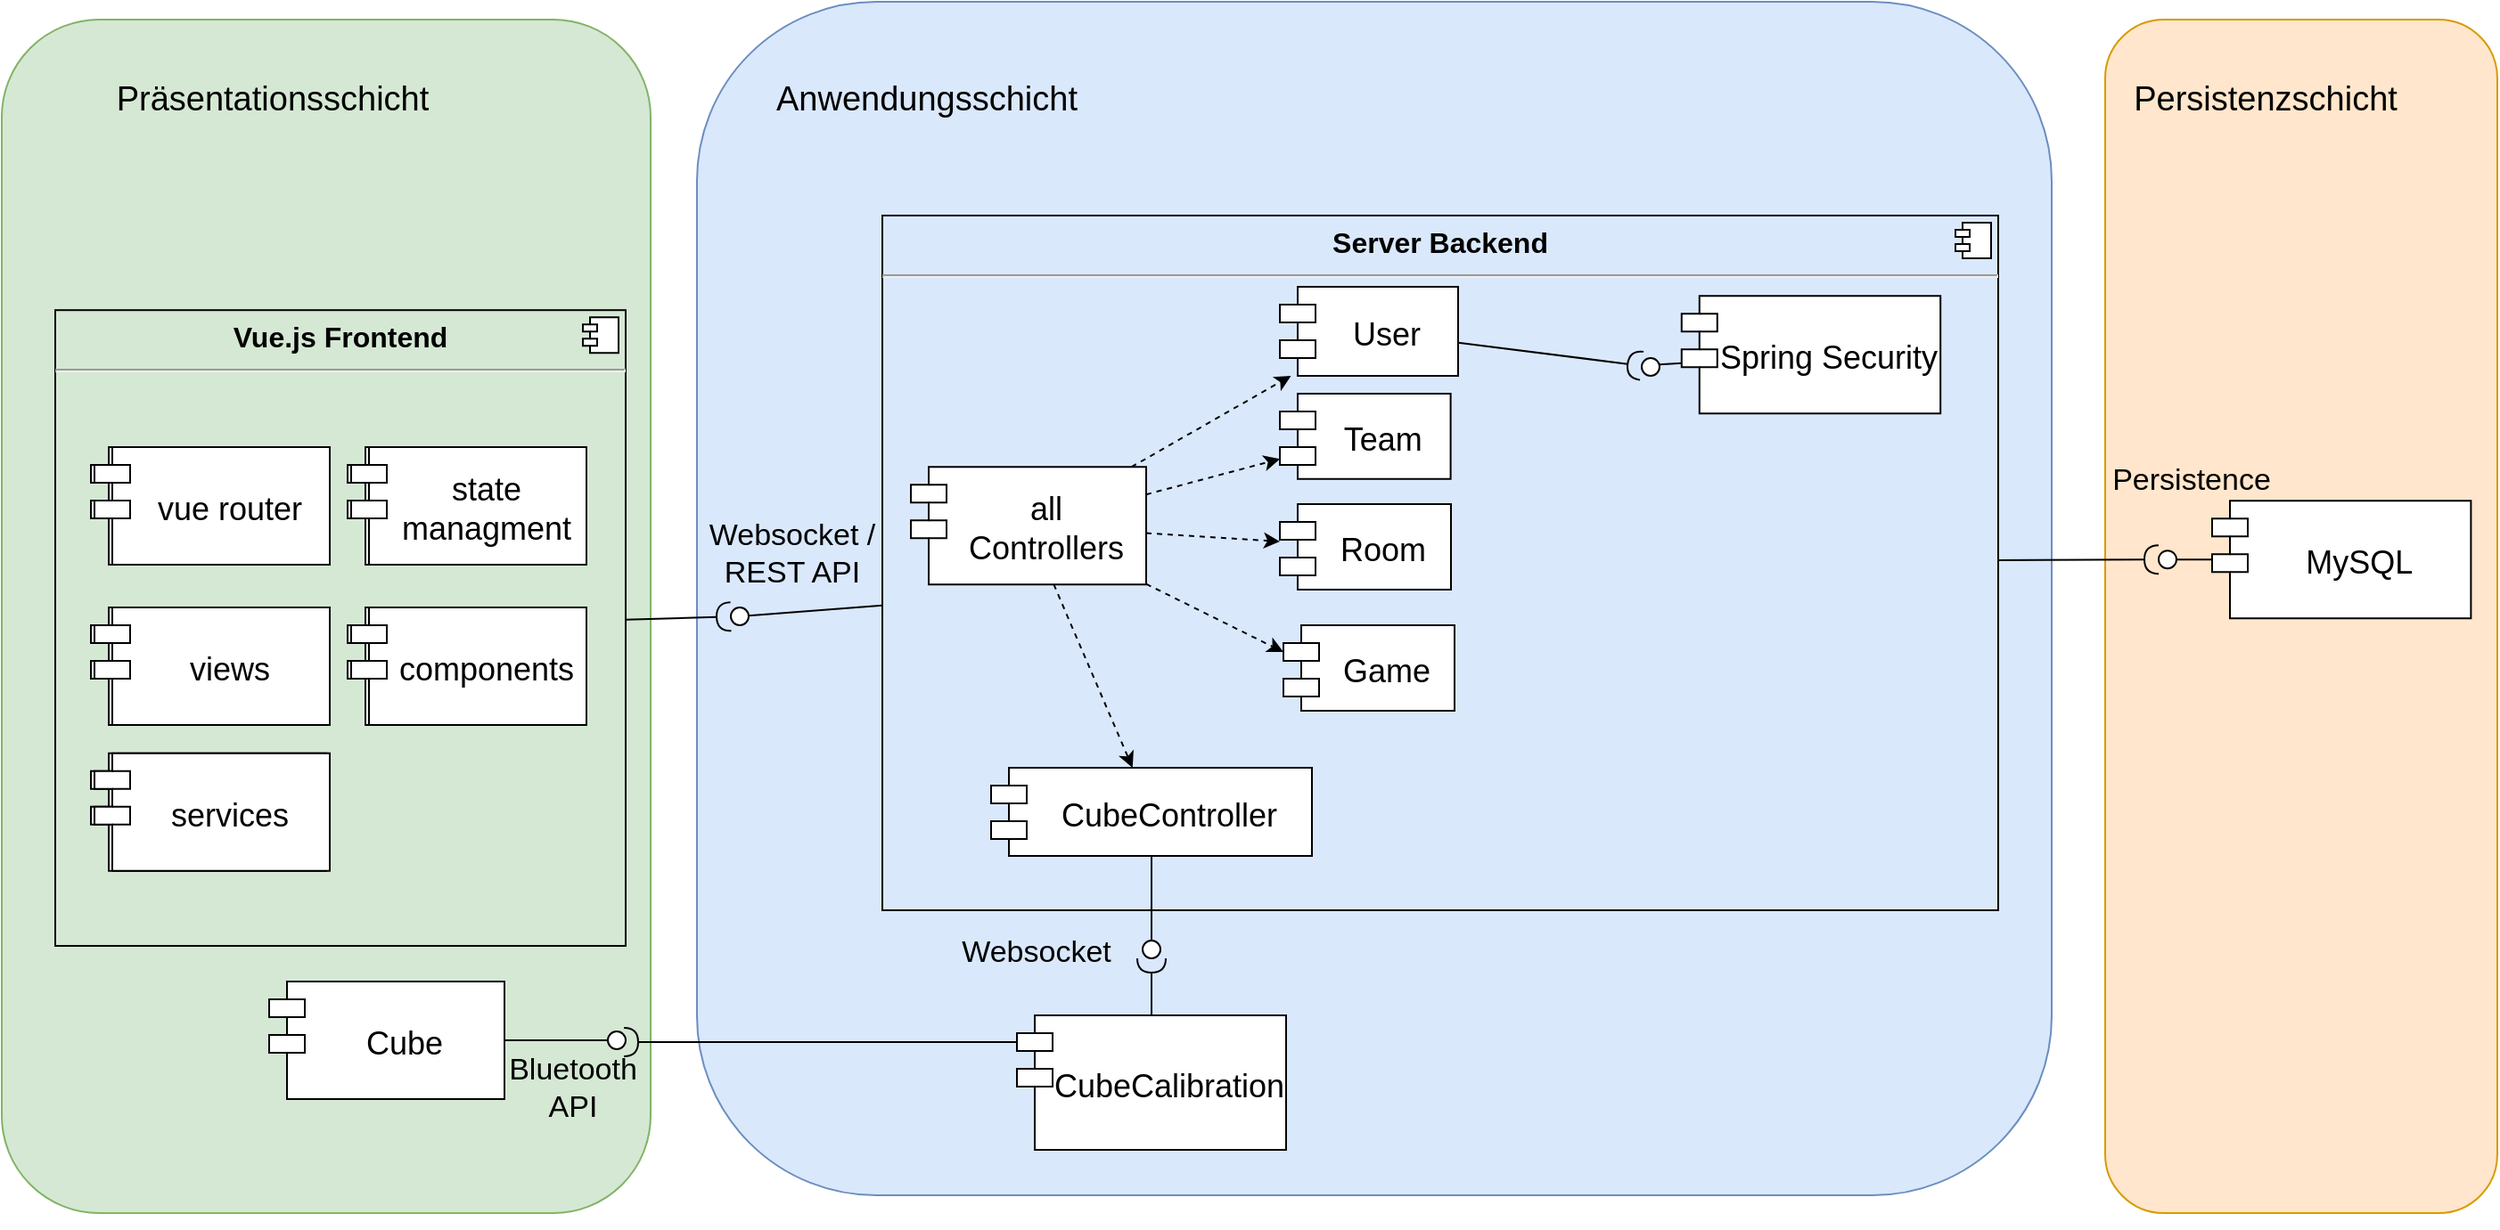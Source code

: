 <mxfile version="14.6.12" type="device"><diagram id="C5RBs43oDa-KdzZeNtuy" name="Page-1"><mxGraphModel dx="2031" dy="1007" grid="1" gridSize="10" guides="1" tooltips="1" connect="1" arrows="1" fold="1" page="1" pageScale="1" pageWidth="827" pageHeight="1169" math="0" shadow="0"><root><mxCell id="WIyWlLk6GJQsqaUBKTNV-0"/><mxCell id="WIyWlLk6GJQsqaUBKTNV-1" parent="WIyWlLk6GJQsqaUBKTNV-0"/><mxCell id="0_YlmXQ9C1gwtLpJu3_u-4" value="" style="rounded=1;whiteSpace=wrap;html=1;fillColor=#dae8fc;strokeColor=#6c8ebf;" parent="WIyWlLk6GJQsqaUBKTNV-1" vertex="1"><mxGeometry x="500" y="140" width="760" height="670" as="geometry"/></mxCell><mxCell id="0_YlmXQ9C1gwtLpJu3_u-5" value="" style="rounded=1;whiteSpace=wrap;html=1;fillColor=#ffe6cc;strokeColor=#d79b00;" parent="WIyWlLk6GJQsqaUBKTNV-1" vertex="1"><mxGeometry x="1290" y="150" width="220" height="670" as="geometry"/></mxCell><mxCell id="0_YlmXQ9C1gwtLpJu3_u-3" value="" style="rounded=1;whiteSpace=wrap;html=1;fillColor=#d5e8d4;strokeColor=#82b366;" parent="WIyWlLk6GJQsqaUBKTNV-1" vertex="1"><mxGeometry x="110" y="150" width="364" height="670" as="geometry"/></mxCell><mxCell id="wJvmHSykL-xBjud_CaEO-38" value="&lt;p style=&quot;margin: 6px 0px 0px; text-align: center; font-size: 16px;&quot;&gt;&lt;b style=&quot;font-size: 16px;&quot;&gt;Server Backend&lt;/b&gt;&lt;/p&gt;&lt;hr style=&quot;font-size: 16px;&quot;&gt;&lt;p style=&quot;margin: 0px 0px 0px 8px; font-size: 16px;&quot;&gt;&lt;br style=&quot;font-size: 16px;&quot;&gt;&lt;/p&gt;" style="align=left;overflow=fill;html=1;dropTarget=0;fillColor=none;fontSize=16;" parent="WIyWlLk6GJQsqaUBKTNV-1" vertex="1"><mxGeometry x="604" y="260" width="626" height="390" as="geometry"/></mxCell><mxCell id="wJvmHSykL-xBjud_CaEO-39" value="" style="shape=component;jettyWidth=8;jettyHeight=4;" parent="wJvmHSykL-xBjud_CaEO-38" vertex="1"><mxGeometry x="1" width="20" height="20" relative="1" as="geometry"><mxPoint x="-24" y="4" as="offset"/></mxGeometry></mxCell><mxCell id="wJvmHSykL-xBjud_CaEO-10" value="" style="rounded=0;orthogonalLoop=1;jettySize=auto;html=1;endArrow=none;endFill=0;" parent="WIyWlLk6GJQsqaUBKTNV-1" source="wJvmHSykL-xBjud_CaEO-38" target="wJvmHSykL-xBjud_CaEO-12" edge="1"><mxGeometry relative="1" as="geometry"><mxPoint x="604" y="478.095" as="sourcePoint"/></mxGeometry></mxCell><mxCell id="wJvmHSykL-xBjud_CaEO-14" value="User" style="shape=module;align=left;spacingLeft=20;align=center;verticalAlign=middle;fontSize=18;aspect=fixed;" parent="WIyWlLk6GJQsqaUBKTNV-1" vertex="1"><mxGeometry x="827" y="300" width="100" height="50" as="geometry"/></mxCell><mxCell id="wJvmHSykL-xBjud_CaEO-20" value="MySQL" style="shape=module;align=left;spacingLeft=20;align=center;verticalAlign=middle;fontSize=18;aspect=fixed;" parent="WIyWlLk6GJQsqaUBKTNV-1" vertex="1"><mxGeometry x="1350" y="420.1" width="145.2" height="66" as="geometry"/></mxCell><mxCell id="wJvmHSykL-xBjud_CaEO-25" value="CubeController" style="shape=module;align=left;spacingLeft=20;align=center;verticalAlign=middle;fontSize=18;" parent="WIyWlLk6GJQsqaUBKTNV-1" vertex="1"><mxGeometry x="665" y="570" width="180" height="49.5" as="geometry"/></mxCell><mxCell id="wJvmHSykL-xBjud_CaEO-32" value="Cube" style="shape=module;align=left;spacingLeft=20;align=center;verticalAlign=middle;fontSize=18;aspect=fixed;" parent="WIyWlLk6GJQsqaUBKTNV-1" vertex="1"><mxGeometry x="260" y="690" width="132" height="66" as="geometry"/></mxCell><mxCell id="wJvmHSykL-xBjud_CaEO-33" value="Bluetooth&lt;br style=&quot;font-size: 17px;&quot;&gt;API" style="rounded=0;orthogonalLoop=1;jettySize=auto;html=1;endArrow=none;endFill=0;labelBackgroundColor=none;fontSize=17;" parent="WIyWlLk6GJQsqaUBKTNV-1" source="wJvmHSykL-xBjud_CaEO-32" edge="1" target="wJvmHSykL-xBjud_CaEO-35"><mxGeometry x="0.31" y="-27" relative="1" as="geometry"><mxPoint x="582.998" y="830" as="sourcePoint"/><mxPoint as="offset"/><mxPoint x="450" y="715" as="targetPoint"/></mxGeometry></mxCell><mxCell id="wJvmHSykL-xBjud_CaEO-34" value="" style="rounded=0;orthogonalLoop=1;jettySize=auto;html=1;endArrow=halfCircle;endFill=0;endSize=6;strokeWidth=1;exitX=0;exitY=0;exitDx=0;exitDy=15;exitPerimeter=0;" parent="WIyWlLk6GJQsqaUBKTNV-1" source="_lnbw6BiO0enWW_-75dO-0" edge="1"><mxGeometry relative="1" as="geometry"><mxPoint x="560" y="715" as="sourcePoint"/><mxPoint x="459" y="724" as="targetPoint"/><Array as="points"><mxPoint x="470" y="724"/></Array></mxGeometry></mxCell><mxCell id="wJvmHSykL-xBjud_CaEO-35" value="" style="ellipse;whiteSpace=wrap;html=1;fontFamily=Helvetica;fontSize=12;fontColor=#000000;align=center;strokeColor=#000000;fillColor=#ffffff;points=[];aspect=fixed;resizable=0;" parent="WIyWlLk6GJQsqaUBKTNV-1" vertex="1"><mxGeometry x="450" y="718" width="10" height="10" as="geometry"/></mxCell><mxCell id="wJvmHSykL-xBjud_CaEO-40" value="" style="rounded=0;orthogonalLoop=1;jettySize=auto;html=1;endArrow=none;endFill=0;fontSize=14;exitX=0.5;exitY=1;exitDx=0;exitDy=0;" parent="WIyWlLk6GJQsqaUBKTNV-1" source="wJvmHSykL-xBjud_CaEO-25" target="wJvmHSykL-xBjud_CaEO-42" edge="1"><mxGeometry relative="1" as="geometry"><mxPoint x="390" y="795" as="sourcePoint"/></mxGeometry></mxCell><mxCell id="wJvmHSykL-xBjud_CaEO-44" value="Websocket" style="edgeLabel;html=1;align=center;verticalAlign=middle;resizable=0;points=[];labelBackgroundColor=none;fontSize=17;" parent="wJvmHSykL-xBjud_CaEO-40" vertex="1" connectable="0"><mxGeometry x="0.279" y="1" relative="1" as="geometry"><mxPoint x="-66" y="24" as="offset"/></mxGeometry></mxCell><mxCell id="wJvmHSykL-xBjud_CaEO-42" value="" style="ellipse;whiteSpace=wrap;html=1;fontFamily=Helvetica;fontSize=12;fontColor=#000000;align=center;strokeColor=#000000;fillColor=#ffffff;points=[];aspect=fixed;resizable=0;" parent="WIyWlLk6GJQsqaUBKTNV-1" vertex="1"><mxGeometry x="750" y="667" width="10" height="10" as="geometry"/></mxCell><mxCell id="wJvmHSykL-xBjud_CaEO-43" value="" style="rounded=0;orthogonalLoop=1;jettySize=auto;html=1;endArrow=halfCircle;endFill=0;endSize=6;strokeWidth=1;exitX=0.5;exitY=0;exitDx=0;exitDy=0;" parent="WIyWlLk6GJQsqaUBKTNV-1" source="_lnbw6BiO0enWW_-75dO-0" target="wJvmHSykL-xBjud_CaEO-42" edge="1"><mxGeometry relative="1" as="geometry"><mxPoint x="747.655" y="740.0" as="sourcePoint"/><mxPoint x="970" y="730" as="targetPoint"/></mxGeometry></mxCell><mxCell id="wJvmHSykL-xBjud_CaEO-12" value="" style="ellipse;whiteSpace=wrap;html=1;fontFamily=Helvetica;fontSize=12;fontColor=#000000;align=center;strokeColor=#000000;fillColor=#ffffff;points=[];aspect=fixed;resizable=0;" parent="WIyWlLk6GJQsqaUBKTNV-1" vertex="1"><mxGeometry x="519" y="480" width="10" height="10" as="geometry"/></mxCell><mxCell id="wJvmHSykL-xBjud_CaEO-46" value="Websocket /&lt;br style=&quot;font-size: 17px;&quot;&gt;REST API" style="rounded=0;orthogonalLoop=1;jettySize=auto;html=1;endArrow=halfCircle;endFill=0;endSize=6;strokeWidth=1;labelBackgroundColor=none;fontSize=17;" parent="WIyWlLk6GJQsqaUBKTNV-1" source="wJvmHSykL-xBjud_CaEO-47" target="wJvmHSykL-xBjud_CaEO-12" edge="1"><mxGeometry x="1" y="54" relative="1" as="geometry"><mxPoint x="614" y="309.484" as="sourcePoint"/><mxPoint x="510" y="484" as="targetPoint"/><mxPoint x="36" y="19" as="offset"/></mxGeometry></mxCell><mxCell id="wJvmHSykL-xBjud_CaEO-47" value="&lt;p style=&quot;margin: 6px 0px 0px; text-align: center; font-size: 16px;&quot;&gt;&lt;b style=&quot;font-size: 16px;&quot;&gt;Vue.js Frontend&lt;/b&gt;&lt;/p&gt;&lt;hr style=&quot;font-size: 16px;&quot;&gt;&lt;p style=&quot;margin: 0px 0px 0px 8px; font-size: 16px;&quot;&gt;&lt;br style=&quot;font-size: 16px;&quot;&gt;&lt;/p&gt;" style="align=left;overflow=fill;html=1;dropTarget=0;fillColor=none;fontSize=16;" parent="WIyWlLk6GJQsqaUBKTNV-1" vertex="1"><mxGeometry x="140" y="313.1" width="320" height="356.9" as="geometry"/></mxCell><mxCell id="wJvmHSykL-xBjud_CaEO-48" value="" style="shape=component;jettyWidth=8;jettyHeight=4;" parent="wJvmHSykL-xBjud_CaEO-47" vertex="1"><mxGeometry x="1" width="20" height="20" relative="1" as="geometry"><mxPoint x="-24" y="4" as="offset"/></mxGeometry></mxCell><mxCell id="wJvmHSykL-xBjud_CaEO-49" value="components" style="shape=module;align=left;spacingLeft=20;align=center;verticalAlign=top;fontSize=18;aspect=fixed;" parent="WIyWlLk6GJQsqaUBKTNV-1" vertex="1"><mxGeometry x="304" y="480" width="132" height="66" as="geometry"/></mxCell><mxCell id="wJvmHSykL-xBjud_CaEO-50" value="views" style="shape=module;align=left;spacingLeft=20;align=center;verticalAlign=top;fontSize=18;aspect=fixed;" parent="WIyWlLk6GJQsqaUBKTNV-1" vertex="1"><mxGeometry x="160" y="480" width="132" height="66" as="geometry"/></mxCell><mxCell id="wJvmHSykL-xBjud_CaEO-51" value="state&#10;managment" style="shape=module;align=left;spacingLeft=20;align=center;verticalAlign=top;fontSize=18;aspect=fixed;" parent="WIyWlLk6GJQsqaUBKTNV-1" vertex="1"><mxGeometry x="304" y="390" width="132" height="66" as="geometry"/></mxCell><mxCell id="wJvmHSykL-xBjud_CaEO-52" value="vue router" style="shape=module;align=left;spacingLeft=20;align=center;verticalAlign=top;fontSize=18;aspect=fixed;" parent="WIyWlLk6GJQsqaUBKTNV-1" vertex="1"><mxGeometry x="160" y="390" width="132" height="66" as="geometry"/></mxCell><mxCell id="wJvmHSykL-xBjud_CaEO-53" value="services" style="shape=module;align=left;spacingLeft=20;align=center;verticalAlign=top;fontSize=18;aspect=fixed;" parent="WIyWlLk6GJQsqaUBKTNV-1" vertex="1"><mxGeometry x="160" y="561.9" width="132" height="66" as="geometry"/></mxCell><mxCell id="ic7eH6om4jhrVm0iHdpg-0" value="Spring Security" style="shape=module;align=left;spacingLeft=20;align=center;verticalAlign=middle;fontSize=18;aspect=fixed;" parent="WIyWlLk6GJQsqaUBKTNV-1" vertex="1"><mxGeometry x="1052.4" y="305.1" width="145.2" height="66" as="geometry"/></mxCell><mxCell id="_lnbw6BiO0enWW_-75dO-1" style="rounded=0;orthogonalLoop=1;jettySize=auto;html=1;dashed=1;" edge="1" parent="WIyWlLk6GJQsqaUBKTNV-1" source="ic7eH6om4jhrVm0iHdpg-3" target="wJvmHSykL-xBjud_CaEO-25"><mxGeometry relative="1" as="geometry"/></mxCell><mxCell id="_lnbw6BiO0enWW_-75dO-3" style="edgeStyle=none;rounded=0;orthogonalLoop=1;jettySize=auto;html=1;entryX=0;entryY=0;entryDx=0;entryDy=15;entryPerimeter=0;dashed=1;" edge="1" parent="WIyWlLk6GJQsqaUBKTNV-1" source="ic7eH6om4jhrVm0iHdpg-3" target="_lnbw6BiO0enWW_-75dO-2"><mxGeometry relative="1" as="geometry"/></mxCell><mxCell id="ic7eH6om4jhrVm0iHdpg-3" value="all&#10;Controllers" style="shape=module;align=left;spacingLeft=20;align=center;verticalAlign=middle;fontSize=18;aspect=fixed;" parent="WIyWlLk6GJQsqaUBKTNV-1" vertex="1"><mxGeometry x="620" y="401.1" width="132" height="66" as="geometry"/></mxCell><mxCell id="ic7eH6om4jhrVm0iHdpg-4" value="Team" style="shape=module;align=left;spacingLeft=20;align=center;verticalAlign=middle;fontSize=18;aspect=fixed;" parent="WIyWlLk6GJQsqaUBKTNV-1" vertex="1"><mxGeometry x="827" y="360" width="95.8" height="47.9" as="geometry"/></mxCell><mxCell id="ic7eH6om4jhrVm0iHdpg-5" value="Room" style="shape=module;align=left;spacingLeft=20;align=center;verticalAlign=middle;fontSize=18;aspect=fixed;" parent="WIyWlLk6GJQsqaUBKTNV-1" vertex="1"><mxGeometry x="827" y="422" width="96" height="48" as="geometry"/></mxCell><mxCell id="ic7eH6om4jhrVm0iHdpg-6" value="" style="rounded=0;orthogonalLoop=1;jettySize=auto;html=1;endArrow=none;endFill=0;" parent="WIyWlLk6GJQsqaUBKTNV-1" source="ic7eH6om4jhrVm0iHdpg-0" edge="1"><mxGeometry relative="1" as="geometry"><mxPoint x="1055" y="342.169" as="sourcePoint"/><mxPoint x="1040" y="343.65" as="targetPoint"/></mxGeometry></mxCell><mxCell id="ic7eH6om4jhrVm0iHdpg-7" value="" style="rounded=0;orthogonalLoop=1;jettySize=auto;html=1;endArrow=halfCircle;endFill=0;endSize=6;strokeWidth=1;" parent="WIyWlLk6GJQsqaUBKTNV-1" source="wJvmHSykL-xBjud_CaEO-14" target="ic7eH6om4jhrVm0iHdpg-12" edge="1"><mxGeometry relative="1" as="geometry"><mxPoint x="990" y="339.997" as="sourcePoint"/><mxPoint x="1080.047" y="352.417" as="targetPoint"/></mxGeometry></mxCell><mxCell id="ic7eH6om4jhrVm0iHdpg-12" value="" style="ellipse;whiteSpace=wrap;html=1;fontFamily=Helvetica;fontSize=12;fontColor=#000000;align=center;strokeColor=#000000;fillColor=#ffffff;points=[];aspect=fixed;resizable=0;" parent="WIyWlLk6GJQsqaUBKTNV-1" vertex="1"><mxGeometry x="1030" y="340" width="10" height="10" as="geometry"/></mxCell><mxCell id="ic7eH6om4jhrVm0iHdpg-30" value="Persistence" style="rounded=0;orthogonalLoop=1;jettySize=auto;html=1;endArrow=none;endFill=0;labelBackgroundColor=none;fontSize=17;" parent="WIyWlLk6GJQsqaUBKTNV-1" source="wJvmHSykL-xBjud_CaEO-20" target="ic7eH6om4jhrVm0iHdpg-29" edge="1"><mxGeometry x="0.175" y="-44" relative="1" as="geometry"><mxPoint x="1059.03" y="594" as="sourcePoint"/><mxPoint x="1010" y="490" as="targetPoint"/><mxPoint as="offset"/></mxGeometry></mxCell><mxCell id="ic7eH6om4jhrVm0iHdpg-32" value="" style="rounded=0;orthogonalLoop=1;jettySize=auto;html=1;endArrow=halfCircle;endFill=0;endSize=6;strokeWidth=1;" parent="WIyWlLk6GJQsqaUBKTNV-1" source="ic7eH6om4jhrVm0iHdpg-29" edge="1"><mxGeometry relative="1" as="geometry"><mxPoint x="920" y="390" as="sourcePoint"/><mxPoint x="1330" y="455" as="targetPoint"/><Array as="points"/></mxGeometry></mxCell><mxCell id="ic7eH6om4jhrVm0iHdpg-36" value="" style="endArrow=classic;html=1;dashed=1;" parent="WIyWlLk6GJQsqaUBKTNV-1" source="ic7eH6om4jhrVm0iHdpg-3" target="wJvmHSykL-xBjud_CaEO-14" edge="1"><mxGeometry width="50" height="50" relative="1" as="geometry"><mxPoint x="760" y="410" as="sourcePoint"/><mxPoint x="810" y="360" as="targetPoint"/></mxGeometry></mxCell><mxCell id="ic7eH6om4jhrVm0iHdpg-37" value="" style="endArrow=classic;html=1;dashed=1;" parent="WIyWlLk6GJQsqaUBKTNV-1" source="ic7eH6om4jhrVm0iHdpg-3" target="ic7eH6om4jhrVm0iHdpg-4" edge="1"><mxGeometry width="50" height="50" relative="1" as="geometry"><mxPoint x="760" y="410" as="sourcePoint"/><mxPoint x="810" y="360" as="targetPoint"/></mxGeometry></mxCell><mxCell id="ic7eH6om4jhrVm0iHdpg-38" value="" style="endArrow=classic;html=1;dashed=1;" parent="WIyWlLk6GJQsqaUBKTNV-1" source="ic7eH6om4jhrVm0iHdpg-3" target="ic7eH6om4jhrVm0iHdpg-5" edge="1"><mxGeometry width="50" height="50" relative="1" as="geometry"><mxPoint x="750" y="445" as="sourcePoint"/><mxPoint x="900" y="385" as="targetPoint"/></mxGeometry></mxCell><mxCell id="ic7eH6om4jhrVm0iHdpg-29" value="" style="ellipse;whiteSpace=wrap;html=1;fontFamily=Helvetica;fontSize=12;fontColor=#000000;align=center;strokeColor=#000000;fillColor=#ffffff;points=[];aspect=fixed;resizable=0;" parent="WIyWlLk6GJQsqaUBKTNV-1" vertex="1"><mxGeometry x="1320" y="448.1" width="10" height="10" as="geometry"/></mxCell><mxCell id="0_YlmXQ9C1gwtLpJu3_u-0" value="" style="rounded=0;orthogonalLoop=1;jettySize=auto;html=1;endArrow=halfCircle;endFill=0;endSize=6;strokeWidth=1;" parent="WIyWlLk6GJQsqaUBKTNV-1" source="wJvmHSykL-xBjud_CaEO-38" target="ic7eH6om4jhrVm0iHdpg-29" edge="1"><mxGeometry relative="1" as="geometry"><mxPoint x="1300" y="455.0" as="sourcePoint"/><mxPoint x="1410" y="455.0" as="targetPoint"/><Array as="points"/></mxGeometry></mxCell><mxCell id="0_YlmXQ9C1gwtLpJu3_u-6" value="&lt;font style=&quot;font-size: 19px;&quot;&gt;Präsentationsschicht&lt;/font&gt;" style="text;html=1;strokeColor=none;fillColor=none;align=center;verticalAlign=middle;whiteSpace=wrap;rounded=0;fontSize=19;" parent="WIyWlLk6GJQsqaUBKTNV-1" vertex="1"><mxGeometry x="132" y="160" width="260" height="70" as="geometry"/></mxCell><mxCell id="0_YlmXQ9C1gwtLpJu3_u-7" value="&lt;font style=&quot;font-size: 19px;&quot;&gt;Anwendungsschicht&lt;/font&gt;" style="text;html=1;strokeColor=none;fillColor=none;align=center;verticalAlign=middle;whiteSpace=wrap;rounded=0;fontSize=19;" parent="WIyWlLk6GJQsqaUBKTNV-1" vertex="1"><mxGeometry x="539" y="170" width="180" height="50" as="geometry"/></mxCell><mxCell id="0_YlmXQ9C1gwtLpJu3_u-8" value="&lt;font style=&quot;font-size: 19px;&quot;&gt;Persistenzschicht&lt;/font&gt;" style="text;html=1;strokeColor=none;fillColor=none;align=center;verticalAlign=middle;whiteSpace=wrap;rounded=0;fontSize=19;" parent="WIyWlLk6GJQsqaUBKTNV-1" vertex="1"><mxGeometry x="1290" y="170" width="180" height="50" as="geometry"/></mxCell><mxCell id="IRQ37b4Ifd5PKosTajU4-3" style="edgeStyle=orthogonalEdgeStyle;rounded=0;orthogonalLoop=1;jettySize=auto;html=1;exitX=0.5;exitY=1;exitDx=0;exitDy=0;fontSize=19;" parent="WIyWlLk6GJQsqaUBKTNV-1" source="0_YlmXQ9C1gwtLpJu3_u-5" target="0_YlmXQ9C1gwtLpJu3_u-5" edge="1"><mxGeometry relative="1" as="geometry"/></mxCell><mxCell id="_lnbw6BiO0enWW_-75dO-0" value="CubeCalibration" style="shape=module;align=left;spacingLeft=20;align=center;verticalAlign=middle;fontSize=18;aspect=fixed;" vertex="1" parent="WIyWlLk6GJQsqaUBKTNV-1"><mxGeometry x="679.5" y="709" width="151" height="75.5" as="geometry"/></mxCell><mxCell id="_lnbw6BiO0enWW_-75dO-2" value="Game" style="shape=module;align=left;spacingLeft=20;align=center;verticalAlign=middle;fontSize=18;aspect=fixed;" vertex="1" parent="WIyWlLk6GJQsqaUBKTNV-1"><mxGeometry x="829" y="490" width="96" height="48" as="geometry"/></mxCell><mxCell id="_lnbw6BiO0enWW_-75dO-4" value="state&#10;managment" style="shape=module;align=left;spacingLeft=20;align=center;verticalAlign=middle;fontSize=18;aspect=fixed;" vertex="1" parent="WIyWlLk6GJQsqaUBKTNV-1"><mxGeometry x="306" y="390" width="132" height="66" as="geometry"/></mxCell><mxCell id="_lnbw6BiO0enWW_-75dO-5" value="vue router" style="shape=module;align=left;spacingLeft=20;align=center;verticalAlign=middle;fontSize=18;aspect=fixed;" vertex="1" parent="WIyWlLk6GJQsqaUBKTNV-1"><mxGeometry x="162" y="390" width="132" height="66" as="geometry"/></mxCell><mxCell id="_lnbw6BiO0enWW_-75dO-6" value="views" style="shape=module;align=left;spacingLeft=20;align=center;verticalAlign=middle;fontSize=18;aspect=fixed;" vertex="1" parent="WIyWlLk6GJQsqaUBKTNV-1"><mxGeometry x="162" y="480" width="132" height="66" as="geometry"/></mxCell><mxCell id="_lnbw6BiO0enWW_-75dO-7" value="components" style="shape=module;align=left;spacingLeft=20;align=center;verticalAlign=middle;fontSize=18;aspect=fixed;" vertex="1" parent="WIyWlLk6GJQsqaUBKTNV-1"><mxGeometry x="306" y="480" width="132" height="66" as="geometry"/></mxCell><mxCell id="_lnbw6BiO0enWW_-75dO-8" value="services" style="shape=module;align=left;spacingLeft=20;align=center;verticalAlign=middle;fontSize=18;aspect=fixed;" vertex="1" parent="WIyWlLk6GJQsqaUBKTNV-1"><mxGeometry x="162" y="561.9" width="132" height="66" as="geometry"/></mxCell></root></mxGraphModel></diagram></mxfile>